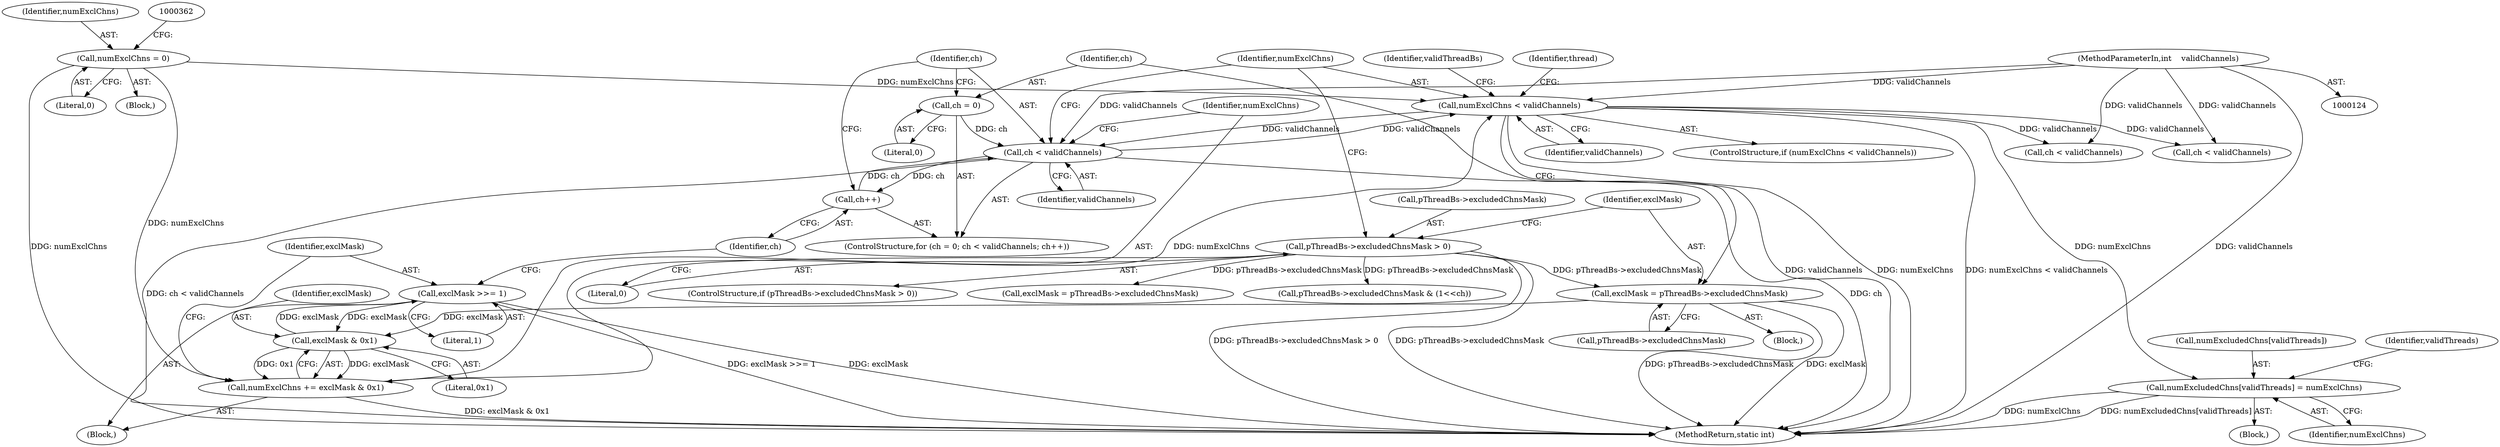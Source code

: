 digraph "0_Android_5d4405f601fa11a8955fd7611532c982420e4206@API" {
"1000431" [label="(Call,numExcludedChns[validThreads] = numExclChns)"];
"1000422" [label="(Call,numExclChns < validChannels)"];
"1000413" [label="(Call,numExclChns += exclMask & 0x1)"];
"1000415" [label="(Call,exclMask & 0x1)"];
"1000397" [label="(Call,exclMask = pThreadBs->excludedChnsMask)"];
"1000390" [label="(Call,pThreadBs->excludedChnsMask > 0)"];
"1000418" [label="(Call,exclMask >>= 1)"];
"1000357" [label="(Call,numExclChns = 0)"];
"1000407" [label="(Call,ch < validChannels)"];
"1000404" [label="(Call,ch = 0)"];
"1000410" [label="(Call,ch++)"];
"1000130" [label="(MethodParameterIn,int    validChannels)"];
"1000399" [label="(Call,pThreadBs->excludedChnsMask)"];
"1000448" [label="(Call,ch < validChannels)"];
"1000581" [label="(Call,ch < validChannels)"];
"1000414" [label="(Identifier,numExclChns)"];
"1000416" [label="(Identifier,exclMask)"];
"1000390" [label="(Call,pThreadBs->excludedChnsMask > 0)"];
"1000394" [label="(Literal,0)"];
"1000395" [label="(Block,)"];
"1000409" [label="(Identifier,validChannels)"];
"1000422" [label="(Call,numExclChns < validChannels)"];
"1000432" [label="(Call,numExcludedChns[validThreads])"];
"1000413" [label="(Call,numExclChns += exclMask & 0x1)"];
"1000398" [label="(Identifier,exclMask)"];
"1000397" [label="(Call,exclMask = pThreadBs->excludedChnsMask)"];
"1000419" [label="(Identifier,exclMask)"];
"1000389" [label="(ControlStructure,if (pThreadBs->excludedChnsMask > 0))"];
"1000357" [label="(Call,numExclChns = 0)"];
"1000408" [label="(Identifier,ch)"];
"1000437" [label="(Identifier,validThreads)"];
"1000411" [label="(Identifier,ch)"];
"1000406" [label="(Literal,0)"];
"1000423" [label="(Identifier,numExclChns)"];
"1000405" [label="(Identifier,ch)"];
"1000435" [label="(Identifier,numExclChns)"];
"1000348" [label="(Block,)"];
"1000358" [label="(Identifier,numExclChns)"];
"1000404" [label="(Call,ch = 0)"];
"1000410" [label="(Call,ch++)"];
"1000425" [label="(Block,)"];
"1000424" [label="(Identifier,validChannels)"];
"1000428" [label="(Identifier,validThreadBs)"];
"1000525" [label="(Call,exclMask = pThreadBs->excludedChnsMask)"];
"1000412" [label="(Block,)"];
"1000359" [label="(Literal,0)"];
"1000420" [label="(Literal,1)"];
"1000431" [label="(Call,numExcludedChns[validThreads] = numExclChns)"];
"1000407" [label="(Call,ch < validChannels)"];
"1000347" [label="(Identifier,thread)"];
"1000490" [label="(Call,pThreadBs->excludedChnsMask & (1<<ch))"];
"1000130" [label="(MethodParameterIn,int    validChannels)"];
"1000391" [label="(Call,pThreadBs->excludedChnsMask)"];
"1000417" [label="(Literal,0x1)"];
"1000660" [label="(MethodReturn,static int)"];
"1000415" [label="(Call,exclMask & 0x1)"];
"1000421" [label="(ControlStructure,if (numExclChns < validChannels))"];
"1000418" [label="(Call,exclMask >>= 1)"];
"1000403" [label="(ControlStructure,for (ch = 0; ch < validChannels; ch++))"];
"1000431" -> "1000425"  [label="AST: "];
"1000431" -> "1000435"  [label="CFG: "];
"1000432" -> "1000431"  [label="AST: "];
"1000435" -> "1000431"  [label="AST: "];
"1000437" -> "1000431"  [label="CFG: "];
"1000431" -> "1000660"  [label="DDG: numExcludedChns[validThreads]"];
"1000431" -> "1000660"  [label="DDG: numExclChns"];
"1000422" -> "1000431"  [label="DDG: numExclChns"];
"1000422" -> "1000421"  [label="AST: "];
"1000422" -> "1000424"  [label="CFG: "];
"1000423" -> "1000422"  [label="AST: "];
"1000424" -> "1000422"  [label="AST: "];
"1000428" -> "1000422"  [label="CFG: "];
"1000347" -> "1000422"  [label="CFG: "];
"1000422" -> "1000660"  [label="DDG: numExclChns"];
"1000422" -> "1000660"  [label="DDG: numExclChns < validChannels"];
"1000422" -> "1000660"  [label="DDG: validChannels"];
"1000422" -> "1000407"  [label="DDG: validChannels"];
"1000413" -> "1000422"  [label="DDG: numExclChns"];
"1000357" -> "1000422"  [label="DDG: numExclChns"];
"1000407" -> "1000422"  [label="DDG: validChannels"];
"1000130" -> "1000422"  [label="DDG: validChannels"];
"1000422" -> "1000448"  [label="DDG: validChannels"];
"1000422" -> "1000581"  [label="DDG: validChannels"];
"1000413" -> "1000412"  [label="AST: "];
"1000413" -> "1000415"  [label="CFG: "];
"1000414" -> "1000413"  [label="AST: "];
"1000415" -> "1000413"  [label="AST: "];
"1000419" -> "1000413"  [label="CFG: "];
"1000413" -> "1000660"  [label="DDG: exclMask & 0x1"];
"1000415" -> "1000413"  [label="DDG: exclMask"];
"1000415" -> "1000413"  [label="DDG: 0x1"];
"1000357" -> "1000413"  [label="DDG: numExclChns"];
"1000415" -> "1000417"  [label="CFG: "];
"1000416" -> "1000415"  [label="AST: "];
"1000417" -> "1000415"  [label="AST: "];
"1000397" -> "1000415"  [label="DDG: exclMask"];
"1000418" -> "1000415"  [label="DDG: exclMask"];
"1000415" -> "1000418"  [label="DDG: exclMask"];
"1000397" -> "1000395"  [label="AST: "];
"1000397" -> "1000399"  [label="CFG: "];
"1000398" -> "1000397"  [label="AST: "];
"1000399" -> "1000397"  [label="AST: "];
"1000405" -> "1000397"  [label="CFG: "];
"1000397" -> "1000660"  [label="DDG: exclMask"];
"1000397" -> "1000660"  [label="DDG: pThreadBs->excludedChnsMask"];
"1000390" -> "1000397"  [label="DDG: pThreadBs->excludedChnsMask"];
"1000390" -> "1000389"  [label="AST: "];
"1000390" -> "1000394"  [label="CFG: "];
"1000391" -> "1000390"  [label="AST: "];
"1000394" -> "1000390"  [label="AST: "];
"1000398" -> "1000390"  [label="CFG: "];
"1000423" -> "1000390"  [label="CFG: "];
"1000390" -> "1000660"  [label="DDG: pThreadBs->excludedChnsMask > 0"];
"1000390" -> "1000660"  [label="DDG: pThreadBs->excludedChnsMask"];
"1000390" -> "1000490"  [label="DDG: pThreadBs->excludedChnsMask"];
"1000390" -> "1000525"  [label="DDG: pThreadBs->excludedChnsMask"];
"1000418" -> "1000412"  [label="AST: "];
"1000418" -> "1000420"  [label="CFG: "];
"1000419" -> "1000418"  [label="AST: "];
"1000420" -> "1000418"  [label="AST: "];
"1000411" -> "1000418"  [label="CFG: "];
"1000418" -> "1000660"  [label="DDG: exclMask >>= 1"];
"1000418" -> "1000660"  [label="DDG: exclMask"];
"1000357" -> "1000348"  [label="AST: "];
"1000357" -> "1000359"  [label="CFG: "];
"1000358" -> "1000357"  [label="AST: "];
"1000359" -> "1000357"  [label="AST: "];
"1000362" -> "1000357"  [label="CFG: "];
"1000357" -> "1000660"  [label="DDG: numExclChns"];
"1000407" -> "1000403"  [label="AST: "];
"1000407" -> "1000409"  [label="CFG: "];
"1000408" -> "1000407"  [label="AST: "];
"1000409" -> "1000407"  [label="AST: "];
"1000414" -> "1000407"  [label="CFG: "];
"1000423" -> "1000407"  [label="CFG: "];
"1000407" -> "1000660"  [label="DDG: ch < validChannels"];
"1000407" -> "1000660"  [label="DDG: ch"];
"1000404" -> "1000407"  [label="DDG: ch"];
"1000410" -> "1000407"  [label="DDG: ch"];
"1000130" -> "1000407"  [label="DDG: validChannels"];
"1000407" -> "1000410"  [label="DDG: ch"];
"1000404" -> "1000403"  [label="AST: "];
"1000404" -> "1000406"  [label="CFG: "];
"1000405" -> "1000404"  [label="AST: "];
"1000406" -> "1000404"  [label="AST: "];
"1000408" -> "1000404"  [label="CFG: "];
"1000410" -> "1000403"  [label="AST: "];
"1000410" -> "1000411"  [label="CFG: "];
"1000411" -> "1000410"  [label="AST: "];
"1000408" -> "1000410"  [label="CFG: "];
"1000130" -> "1000124"  [label="AST: "];
"1000130" -> "1000660"  [label="DDG: validChannels"];
"1000130" -> "1000448"  [label="DDG: validChannels"];
"1000130" -> "1000581"  [label="DDG: validChannels"];
}
